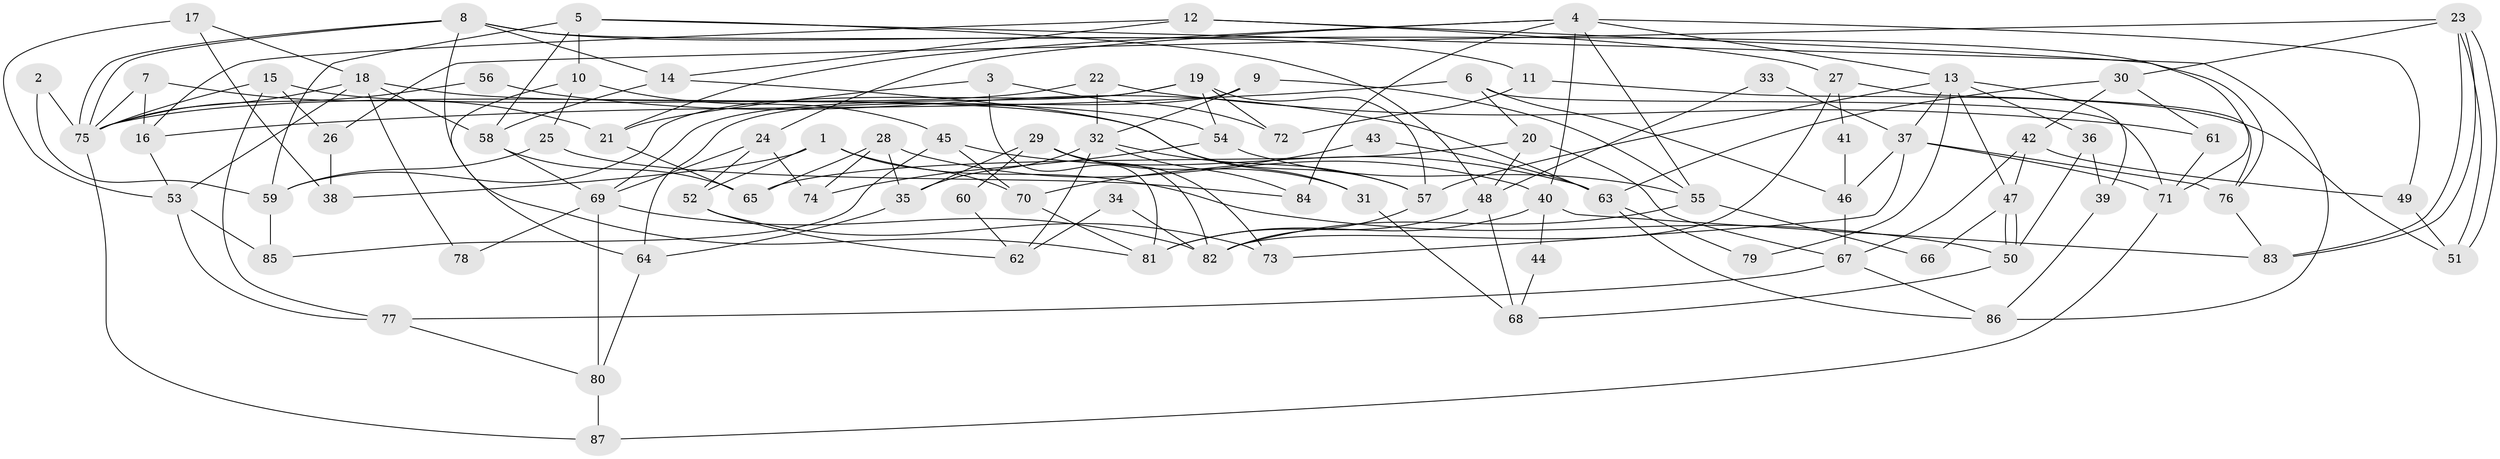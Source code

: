 // Generated by graph-tools (version 1.1) at 2025/35/03/09/25 02:35:57]
// undirected, 87 vertices, 174 edges
graph export_dot {
graph [start="1"]
  node [color=gray90,style=filled];
  1;
  2;
  3;
  4;
  5;
  6;
  7;
  8;
  9;
  10;
  11;
  12;
  13;
  14;
  15;
  16;
  17;
  18;
  19;
  20;
  21;
  22;
  23;
  24;
  25;
  26;
  27;
  28;
  29;
  30;
  31;
  32;
  33;
  34;
  35;
  36;
  37;
  38;
  39;
  40;
  41;
  42;
  43;
  44;
  45;
  46;
  47;
  48;
  49;
  50;
  51;
  52;
  53;
  54;
  55;
  56;
  57;
  58;
  59;
  60;
  61;
  62;
  63;
  64;
  65;
  66;
  67;
  68;
  69;
  70;
  71;
  72;
  73;
  74;
  75;
  76;
  77;
  78;
  79;
  80;
  81;
  82;
  83;
  84;
  85;
  86;
  87;
  1 -- 70;
  1 -- 50;
  1 -- 38;
  1 -- 52;
  2 -- 59;
  2 -- 75;
  3 -- 21;
  3 -- 81;
  3 -- 72;
  4 -- 13;
  4 -- 40;
  4 -- 21;
  4 -- 24;
  4 -- 49;
  4 -- 55;
  4 -- 84;
  5 -- 59;
  5 -- 48;
  5 -- 10;
  5 -- 58;
  5 -- 86;
  6 -- 71;
  6 -- 20;
  6 -- 16;
  6 -- 46;
  7 -- 75;
  7 -- 16;
  7 -- 21;
  8 -- 75;
  8 -- 75;
  8 -- 14;
  8 -- 11;
  8 -- 76;
  8 -- 81;
  9 -- 55;
  9 -- 64;
  9 -- 32;
  10 -- 25;
  10 -- 45;
  10 -- 64;
  11 -- 51;
  11 -- 72;
  12 -- 71;
  12 -- 16;
  12 -- 14;
  12 -- 27;
  13 -- 57;
  13 -- 37;
  13 -- 36;
  13 -- 39;
  13 -- 47;
  13 -- 79;
  14 -- 58;
  14 -- 31;
  15 -- 57;
  15 -- 75;
  15 -- 26;
  15 -- 77;
  16 -- 53;
  17 -- 18;
  17 -- 38;
  17 -- 53;
  18 -- 75;
  18 -- 58;
  18 -- 53;
  18 -- 54;
  18 -- 78;
  19 -- 72;
  19 -- 69;
  19 -- 54;
  19 -- 57;
  19 -- 59;
  20 -- 48;
  20 -- 65;
  20 -- 67;
  21 -- 65;
  22 -- 61;
  22 -- 32;
  22 -- 75;
  23 -- 83;
  23 -- 83;
  23 -- 51;
  23 -- 51;
  23 -- 26;
  23 -- 30;
  24 -- 74;
  24 -- 52;
  24 -- 69;
  25 -- 84;
  25 -- 59;
  26 -- 38;
  27 -- 76;
  27 -- 41;
  27 -- 82;
  28 -- 35;
  28 -- 65;
  28 -- 40;
  28 -- 74;
  29 -- 35;
  29 -- 82;
  29 -- 31;
  29 -- 60;
  29 -- 73;
  30 -- 42;
  30 -- 61;
  30 -- 63;
  31 -- 68;
  32 -- 57;
  32 -- 35;
  32 -- 62;
  32 -- 84;
  33 -- 48;
  33 -- 37;
  34 -- 62;
  34 -- 82;
  35 -- 64;
  36 -- 39;
  36 -- 50;
  37 -- 73;
  37 -- 46;
  37 -- 71;
  37 -- 76;
  39 -- 86;
  40 -- 83;
  40 -- 44;
  40 -- 81;
  41 -- 46;
  42 -- 67;
  42 -- 47;
  42 -- 49;
  43 -- 63;
  43 -- 70;
  44 -- 68;
  45 -- 63;
  45 -- 70;
  45 -- 85;
  46 -- 67;
  47 -- 50;
  47 -- 50;
  47 -- 66;
  48 -- 81;
  48 -- 68;
  49 -- 51;
  50 -- 68;
  52 -- 62;
  52 -- 73;
  53 -- 77;
  53 -- 85;
  54 -- 55;
  54 -- 74;
  55 -- 66;
  55 -- 82;
  56 -- 63;
  56 -- 75;
  57 -- 82;
  58 -- 69;
  58 -- 65;
  59 -- 85;
  60 -- 62;
  61 -- 71;
  63 -- 86;
  63 -- 79;
  64 -- 80;
  67 -- 77;
  67 -- 86;
  69 -- 82;
  69 -- 78;
  69 -- 80;
  70 -- 81;
  71 -- 87;
  75 -- 87;
  76 -- 83;
  77 -- 80;
  80 -- 87;
}
